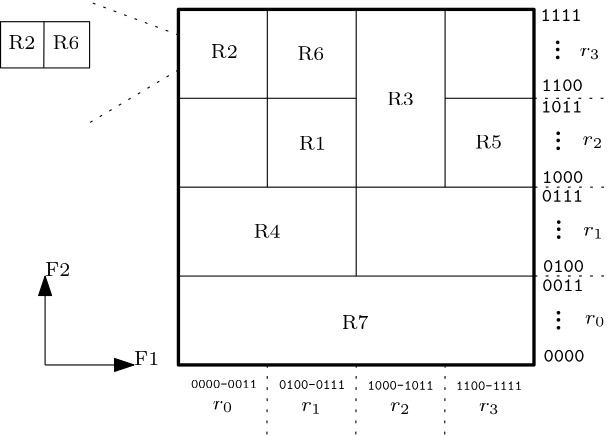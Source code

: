 <?xml version="1.0"?>
<!DOCTYPE ipe SYSTEM "ipe.dtd">
<ipe version="70218" creator="Ipe 7.2.28">
<info created="D:20241121190332" modified="D:20241121210117"/>
<ipestyle name="basic">
<symbol name="arrow/arc(spx)">
<path stroke="sym-stroke" fill="sym-stroke" pen="sym-pen">
0 0 m
-1 0.333 l
-1 -0.333 l
h
</path>
</symbol>
<symbol name="arrow/farc(spx)">
<path stroke="sym-stroke" fill="white" pen="sym-pen">
0 0 m
-1 0.333 l
-1 -0.333 l
h
</path>
</symbol>
<symbol name="arrow/ptarc(spx)">
<path stroke="sym-stroke" fill="sym-stroke" pen="sym-pen">
0 0 m
-1 0.333 l
-0.8 0 l
-1 -0.333 l
h
</path>
</symbol>
<symbol name="arrow/fptarc(spx)">
<path stroke="sym-stroke" fill="white" pen="sym-pen">
0 0 m
-1 0.333 l
-0.8 0 l
-1 -0.333 l
h
</path>
</symbol>
<symbol name="mark/circle(sx)" transformations="translations">
<path fill="sym-stroke">
0.6 0 0 0.6 0 0 e
0.4 0 0 0.4 0 0 e
</path>
</symbol>
<symbol name="mark/disk(sx)" transformations="translations">
<path fill="sym-stroke">
0.6 0 0 0.6 0 0 e
</path>
</symbol>
<symbol name="mark/fdisk(sfx)" transformations="translations">
<group>
<path fill="sym-fill">
0.5 0 0 0.5 0 0 e
</path>
<path fill="sym-stroke" fillrule="eofill">
0.6 0 0 0.6 0 0 e
0.4 0 0 0.4 0 0 e
</path>
</group>
</symbol>
<symbol name="mark/box(sx)" transformations="translations">
<path fill="sym-stroke" fillrule="eofill">
-0.6 -0.6 m
0.6 -0.6 l
0.6 0.6 l
-0.6 0.6 l
h
-0.4 -0.4 m
0.4 -0.4 l
0.4 0.4 l
-0.4 0.4 l
h
</path>
</symbol>
<symbol name="mark/square(sx)" transformations="translations">
<path fill="sym-stroke">
-0.6 -0.6 m
0.6 -0.6 l
0.6 0.6 l
-0.6 0.6 l
h
</path>
</symbol>
<symbol name="mark/fsquare(sfx)" transformations="translations">
<group>
<path fill="sym-fill">
-0.5 -0.5 m
0.5 -0.5 l
0.5 0.5 l
-0.5 0.5 l
h
</path>
<path fill="sym-stroke" fillrule="eofill">
-0.6 -0.6 m
0.6 -0.6 l
0.6 0.6 l
-0.6 0.6 l
h
-0.4 -0.4 m
0.4 -0.4 l
0.4 0.4 l
-0.4 0.4 l
h
</path>
</group>
</symbol>
<symbol name="mark/cross(sx)" transformations="translations">
<group>
<path fill="sym-stroke">
-0.43 -0.57 m
0.57 0.43 l
0.43 0.57 l
-0.57 -0.43 l
h
</path>
<path fill="sym-stroke">
-0.43 0.57 m
0.57 -0.43 l
0.43 -0.57 l
-0.57 0.43 l
h
</path>
</group>
</symbol>
<symbol name="arrow/fnormal(spx)">
<path stroke="sym-stroke" fill="white" pen="sym-pen">
0 0 m
-1 0.333 l
-1 -0.333 l
h
</path>
</symbol>
<symbol name="arrow/pointed(spx)">
<path stroke="sym-stroke" fill="sym-stroke" pen="sym-pen">
0 0 m
-1 0.333 l
-0.8 0 l
-1 -0.333 l
h
</path>
</symbol>
<symbol name="arrow/fpointed(spx)">
<path stroke="sym-stroke" fill="white" pen="sym-pen">
0 0 m
-1 0.333 l
-0.8 0 l
-1 -0.333 l
h
</path>
</symbol>
<symbol name="arrow/linear(spx)">
<path stroke="sym-stroke" pen="sym-pen">
-1 0.333 m
0 0 l
-1 -0.333 l
</path>
</symbol>
<symbol name="arrow/fdouble(spx)">
<path stroke="sym-stroke" fill="white" pen="sym-pen">
0 0 m
-1 0.333 l
-1 -0.333 l
h
-1 0 m
-2 0.333 l
-2 -0.333 l
h
</path>
</symbol>
<symbol name="arrow/double(spx)">
<path stroke="sym-stroke" fill="sym-stroke" pen="sym-pen">
0 0 m
-1 0.333 l
-1 -0.333 l
h
-1 0 m
-2 0.333 l
-2 -0.333 l
h
</path>
</symbol>
<symbol name="arrow/mid-normal(spx)">
<path stroke="sym-stroke" fill="sym-stroke" pen="sym-pen">
0.5 0 m
-0.5 0.333 l
-0.5 -0.333 l
h
</path>
</symbol>
<symbol name="arrow/mid-fnormal(spx)">
<path stroke="sym-stroke" fill="white" pen="sym-pen">
0.5 0 m
-0.5 0.333 l
-0.5 -0.333 l
h
</path>
</symbol>
<symbol name="arrow/mid-pointed(spx)">
<path stroke="sym-stroke" fill="sym-stroke" pen="sym-pen">
0.5 0 m
-0.5 0.333 l
-0.3 0 l
-0.5 -0.333 l
h
</path>
</symbol>
<symbol name="arrow/mid-fpointed(spx)">
<path stroke="sym-stroke" fill="white" pen="sym-pen">
0.5 0 m
-0.5 0.333 l
-0.3 0 l
-0.5 -0.333 l
h
</path>
</symbol>
<symbol name="arrow/mid-double(spx)">
<path stroke="sym-stroke" fill="sym-stroke" pen="sym-pen">
1 0 m
0 0.333 l
0 -0.333 l
h
0 0 m
-1 0.333 l
-1 -0.333 l
h
</path>
</symbol>
<symbol name="arrow/mid-fdouble(spx)">
<path stroke="sym-stroke" fill="white" pen="sym-pen">
1 0 m
0 0.333 l
0 -0.333 l
h
0 0 m
-1 0.333 l
-1 -0.333 l
h
</path>
</symbol>
<anglesize name="22.5 deg" value="22.5"/>
<anglesize name="30 deg" value="30"/>
<anglesize name="45 deg" value="45"/>
<anglesize name="60 deg" value="60"/>
<anglesize name="90 deg" value="90"/>
<arrowsize name="large" value="10"/>
<arrowsize name="small" value="5"/>
<arrowsize name="tiny" value="3"/>
<color name="blue" value="0 0 1"/>
<color name="brown" value="0.647 0.165 0.165"/>
<color name="darkblue" value="0 0 0.545"/>
<color name="darkcyan" value="0 0.545 0.545"/>
<color name="darkgray" value="0.663"/>
<color name="darkgreen" value="0 0.392 0"/>
<color name="darkmagenta" value="0.545 0 0.545"/>
<color name="darkorange" value="1 0.549 0"/>
<color name="darkred" value="0.545 0 0"/>
<color name="gold" value="1 0.843 0"/>
<color name="gray" value="0.745"/>
<color name="green" value="0 1 0"/>
<color name="lightblue" value="0.678 0.847 0.902"/>
<color name="lightcyan" value="0.878 1 1"/>
<color name="lightgray" value="0.827"/>
<color name="lightgreen" value="0.565 0.933 0.565"/>
<color name="lightyellow" value="1 1 0.878"/>
<color name="navy" value="0 0 0.502"/>
<color name="orange" value="1 0.647 0"/>
<color name="pink" value="1 0.753 0.796"/>
<color name="purple" value="0.627 0.125 0.941"/>
<color name="red" value="1 0 0"/>
<color name="seagreen" value="0.18 0.545 0.341"/>
<color name="turquoise" value="0.251 0.878 0.816"/>
<color name="violet" value="0.933 0.51 0.933"/>
<color name="yellow" value="1 1 0"/>
<dashstyle name="dash dot dotted" value="[4 2 1 2 1 2] 0"/>
<dashstyle name="dash dotted" value="[4 2 1 2] 0"/>
<dashstyle name="dashed" value="[4] 0"/>
<dashstyle name="dotted" value="[1 3] 0"/>
<gridsize name="10 pts (~3.5 mm)" value="10"/>
<gridsize name="14 pts (~5 mm)" value="14"/>
<gridsize name="16 pts (~6 mm)" value="16"/>
<gridsize name="20 pts (~7 mm)" value="20"/>
<gridsize name="28 pts (~10 mm)" value="28"/>
<gridsize name="32 pts (~12 mm)" value="32"/>
<gridsize name="4 pts" value="4"/>
<gridsize name="56 pts (~20 mm)" value="56"/>
<gridsize name="8 pts (~3 mm)" value="8"/>
<opacity name="10%" value="0.1"/>
<opacity name="30%" value="0.3"/>
<opacity name="50%" value="0.5"/>
<opacity name="75%" value="0.75"/>
<pen name="fat" value="1.2"/>
<pen name="heavier" value="0.8"/>
<pen name="ultrafat" value="2"/>
<symbolsize name="large" value="5"/>
<symbolsize name="small" value="2"/>
<symbolsize name="tiny" value="1.1"/>
<textsize name="Huge" value="\Huge"/>
<textsize name="LARGE" value="\LARGE"/>
<textsize name="Large" value="\Large"/>
<textsize name="footnote" value="\footnotesize"/>
<textsize name="huge" value="\huge"/>
<textsize name="large" value="\large"/>
<textsize name="script" value="\scriptsize"/>
<textsize name="small" value="\small"/>
<textsize name="tiny" value="\tiny"/>
<textstyle name="center" begin="\begin{center}" end="\end{center}"/>
<textstyle name="item" begin="\begin{itemize}\item{}" end="\end{itemize}"/>
<textstyle name="itemize" begin="\begin{itemize}" end="\end{itemize}"/>
<tiling name="falling" angle="-60" step="4" width="1"/>
<tiling name="rising" angle="30" step="4" width="1"/>
</ipestyle>
<page>
<layer name="alpha"/>
<view layers="alpha" active="alpha"/>
<path layer="alpha" stroke="black" pen="fat">
192 704 m
192 576 l
320 576 l
320 704 l
h
</path>
<path stroke="black">
256 704 m
256 640 l
192 640 l
</path>
<path stroke="black">
256 640 m
320 640 l
</path>
<path stroke="black">
224 704 m
224 640 l
</path>
<path stroke="black">
192 672 m
256 672 l
</path>
<path stroke="black">
288 704 m
288 640 l
</path>
<path stroke="black">
288 672 m
320 672 l
</path>
<path stroke="black">
192 608 m
320 608 l
</path>
<path stroke="black">
256 608 m
256 640 l
</path>
<text matrix="1 0 0 1 -4.42261 -1.51633" transformations="translations" pos="208 688" stroke="black" type="label" width="9.755" height="4.765" depth="0" valign="baseline" size="script">R2</text>
<text matrix="1 0 0 1 26.7884 -2.27493" transformations="translations" pos="208 688" stroke="black" type="label" width="9.755" height="4.765" depth="0" valign="baseline" size="script">R6</text>
<text matrix="1 0 0 1 27.2938 -34.4968" transformations="translations" pos="208 688" stroke="black" type="label" width="9.755" height="4.765" depth="0" valign="baseline" size="script">R1</text>
<text matrix="1 0 0 1 59.0103 -18.5754" transformations="translations" pos="208 688" stroke="black" type="label" width="9.755" height="4.765" depth="0" valign="baseline" size="script">R3</text>
<text matrix="1 0 0 1 90.7267 -34.1178" transformations="translations" pos="208 688" stroke="black" type="label" width="9.755" height="4.765" depth="0" valign="baseline" size="script">R5</text>
<text matrix="1 0 0 1 10.9933 -66.2133" transformations="translations" pos="208 688" stroke="black" type="label" width="9.755" height="4.765" depth="0" valign="baseline" size="script">R4</text>
<text matrix="1 0 0 1 42.7098 -99.067" transformations="translations" pos="208 688" stroke="black" type="label" width="9.755" height="4.765" depth="0" valign="baseline" size="script">R7</text>
<path stroke="black" dash="dotted">
192.11 694.753 m
158.718 707.18 l
</path>
<path stroke="black" dash="dotted">
192.015 682.232 m
158.813 662.5 l
</path>
<path stroke="black">
160.021 699.571 m
160.021 682.922 l
127.966 682.922 l
127.966 699.571 l
h
</path>
<path stroke="black">
143.621 699.549 m
143.535 682.979 l
</path>
<text matrix="1 0 0 1 -1.91099 -2.58545" transformations="translations" pos="132.633 692.324" stroke="black" type="label" width="9.755" height="4.765" depth="0" valign="baseline" size="script">R2</text>
<text matrix="1 0 0 1 13.9948 -2.64181" transformations="translations" pos="132.633 692.324" stroke="black" type="label" width="9.755" height="4.765" depth="0" valign="baseline" size="script">R6</text>
<path matrix="1 0 0 1 16 0" stroke="black" arrow="normal/normal">
128 576 m
128 608 l
</path>
<path matrix="1 0 0 1 16 0" stroke="black" arrow="normal/normal">
128 576 m
160 576 l
</path>
<text transformations="translations" pos="144 608" stroke="black" type="label" width="9.112" height="4.765" depth="0" valign="baseline" size="script">F2</text>
<text transformations="translations" pos="176 576" stroke="black" type="label" width="9.112" height="4.765" depth="0" valign="baseline" size="script">F1</text>
<text matrix="1 0 0 1 4.48294 7.52493" transformations="translations" pos="192 560" stroke="black" type="label" width="23.817" height="3.044" depth="0" valign="baseline" size="tiny">\texttt{0000-0011}</text>
<text matrix="1 0 0 1 36.1836 7.36527" transformations="translations" pos="192 560" stroke="black" type="label" width="23.817" height="3.044" depth="0" valign="baseline" size="tiny">\texttt{0100-0111}</text>
<text matrix="1 0 0 1 68.0444 7.04506" transformations="translations" pos="192 560" stroke="black" type="label" width="23.817" height="3.044" depth="0" valign="baseline" size="tiny">\texttt{1000-1011}</text>
<text matrix="1 0 0 1 99.9053 6.88495" transformations="translations" pos="192 560" stroke="black" type="label" width="23.817" height="3.044" depth="0" valign="baseline" size="tiny">\texttt{1100-1111}</text>
<text matrix="1 0 0 1 -3.72396 -0.0730189" transformations="translations" pos="208 560" stroke="black" type="label" width="7.587" height="3.009" depth="0.99" valign="baseline" size="script">$r_0$</text>
<text matrix="1 0 0 1 28.1126 -0.583899" transformations="translations" pos="208 560" stroke="black" type="label" width="7.587" height="3.009" depth="0.99" valign="baseline" size="script" style="math">r_1</text>
<text matrix="1 0 0 1 60.0949 -0.656917" transformations="translations" pos="208 560" stroke="black" type="label" width="7.587" height="3.009" depth="0.99" valign="baseline" size="script" style="math">r_2</text>
<text matrix="1 0 0 1 92.0771 -0.729936" transformations="translations" pos="208 560" stroke="black" type="label" width="7.587" height="3.009" depth="0.99" valign="baseline" size="script" style="math">r_3</text>
<path stroke="black" dash="dotted">
224 576 m
223.859 550.678 l
</path>
<path matrix="1 0 0 1 32 0" stroke="black" dash="dotted">
224 576 m
223.859 550.678 l
</path>
<path matrix="1 0 0 1 64 0" stroke="black" dash="dotted">
224 576 m
223.859 550.678 l
</path>
<path stroke="black" dash="dotted">
320 672 m
345.93 671.987 l
</path>
<path matrix="1 0 0 1 0.224842 -31.9812" stroke="black" dash="dotted">
320 672 m
345.93 671.987 l
</path>
<path matrix="1 0 0 1 0.224842 -63.9622" stroke="black" dash="dotted">
320 672 m
345.93 671.987 l
</path>
<text matrix="1 0 0 1 0.122425 -3.38502" transformations="translations" pos="322.229 703.233" stroke="black" type="label" width="14.82" height="4.262" depth="0" valign="baseline" size="script">\texttt{1111}</text>
<text matrix="1 0 0 1 0.502362 -28.7131" transformations="translations" pos="322.229 703.233" stroke="black" type="label" width="14.82" height="4.262" depth="0" valign="baseline" size="script">\texttt{1100}</text>
<text matrix="1 0 0 1 0.312339 -36.3972" transformations="translations" pos="322.229 703.233" stroke="black" type="label" width="14.82" height="4.262" depth="0" valign="baseline" size="script">\texttt{1011}</text>
<text matrix="1 0 0 1 0.692276 -61.7253" transformations="translations" pos="322.229 703.233" stroke="black" type="label" width="14.82" height="4.262" depth="0" valign="baseline" size="script">\texttt{1000}</text>
<text matrix="1 0 0 1 0.596925 -68.4605" transformations="translations" pos="322.229 703.233" stroke="black" type="label" width="14.82" height="4.262" depth="0" valign="baseline" size="script">\texttt{0111}</text>
<text matrix="1 0 0 1 0.976862 -93.7886" transformations="translations" pos="322.229 703.233" stroke="black" type="label" width="14.82" height="4.262" depth="0" valign="baseline" size="script">\texttt{0100}</text>
<text matrix="1 0 0 1 0.786649 -100.714" transformations="translations" pos="322.229 703.233" stroke="black" type="label" width="14.82" height="4.262" depth="0" valign="baseline" size="script">\texttt{0011}</text>
<text matrix="1 0 0 1 1.16659 -126.042" transformations="translations" pos="322.229 703.233" stroke="black" type="label" width="14.82" height="4.262" depth="0" valign="baseline" size="script">\texttt{0000}</text>
<text matrix="1 0 0 1 130.284 30.827" transformations="translations" pos="208 560" stroke="black" type="label" width="7.587" height="3.009" depth="0.99" valign="baseline" size="script" style="math">r_0</text>
<text matrix="1 0 0 1 129.619 62.497" transformations="translations" pos="208 560" stroke="black" type="label" width="7.587" height="3.009" depth="0.99" valign="baseline" size="script" style="math">r_1</text>
<text matrix="1 0 0 1 129.42 95.0855" transformations="translations" pos="208 560" stroke="black" type="label" width="7.587" height="3.009" depth="0.99" valign="baseline" size="script" style="math">r_2</text>
<text matrix="1 0 0 1 128.421 127.034" transformations="translations" pos="208 560" stroke="black" type="label" width="7.587" height="3.009" depth="0.99" valign="baseline" size="script" style="math">r_3</text>
<use matrix="1 0 0 1 0.284845 -2.75052" name="mark/disk(sx)" pos="328.247 694.869" size="tiny" stroke="black"/>
<use matrix="1 0 0 1 0.284845 -2.75052" name="mark/disk(sx)" pos="328.247 692.308" size="tiny" stroke="black"/>
<use matrix="1 0 0 1 0.284845 -2.75052" name="mark/disk(sx)" pos="328.247 689.462" size="tiny" stroke="black"/>
<use matrix="1 0 0 1 0.474569 -35.4779" name="mark/disk(sx)" pos="328.247 694.869" size="tiny" stroke="black"/>
<use matrix="1 0 0 1 0.474569 -35.4779" name="mark/disk(sx)" pos="328.247 692.308" size="tiny" stroke="black"/>
<use matrix="1 0 0 1 0.474569 -35.4779" name="mark/disk(sx)" pos="328.247 689.462" size="tiny" stroke="black"/>
<use matrix="1 0 0 1 0.664293 -67.4463" name="mark/disk(sx)" pos="328.247 694.869" size="tiny" stroke="black"/>
<use matrix="1 0 0 1 0.664293 -67.4463" name="mark/disk(sx)" pos="328.247 692.308" size="tiny" stroke="black"/>
<use matrix="1 0 0 1 0.664293 -67.4463" name="mark/disk(sx)" pos="328.247 689.462" size="tiny" stroke="black"/>
<use matrix="1 0 0 1 0.569431 -100.079" name="mark/disk(sx)" pos="328.247 694.869" size="tiny" stroke="black"/>
<use matrix="1 0 0 1 0.569431 -100.079" name="mark/disk(sx)" pos="328.247 692.308" size="tiny" stroke="black"/>
<use matrix="1 0 0 1 0.569431 -100.079" name="mark/disk(sx)" pos="328.247 689.462" size="tiny" stroke="black"/>
</page>
</ipe>
